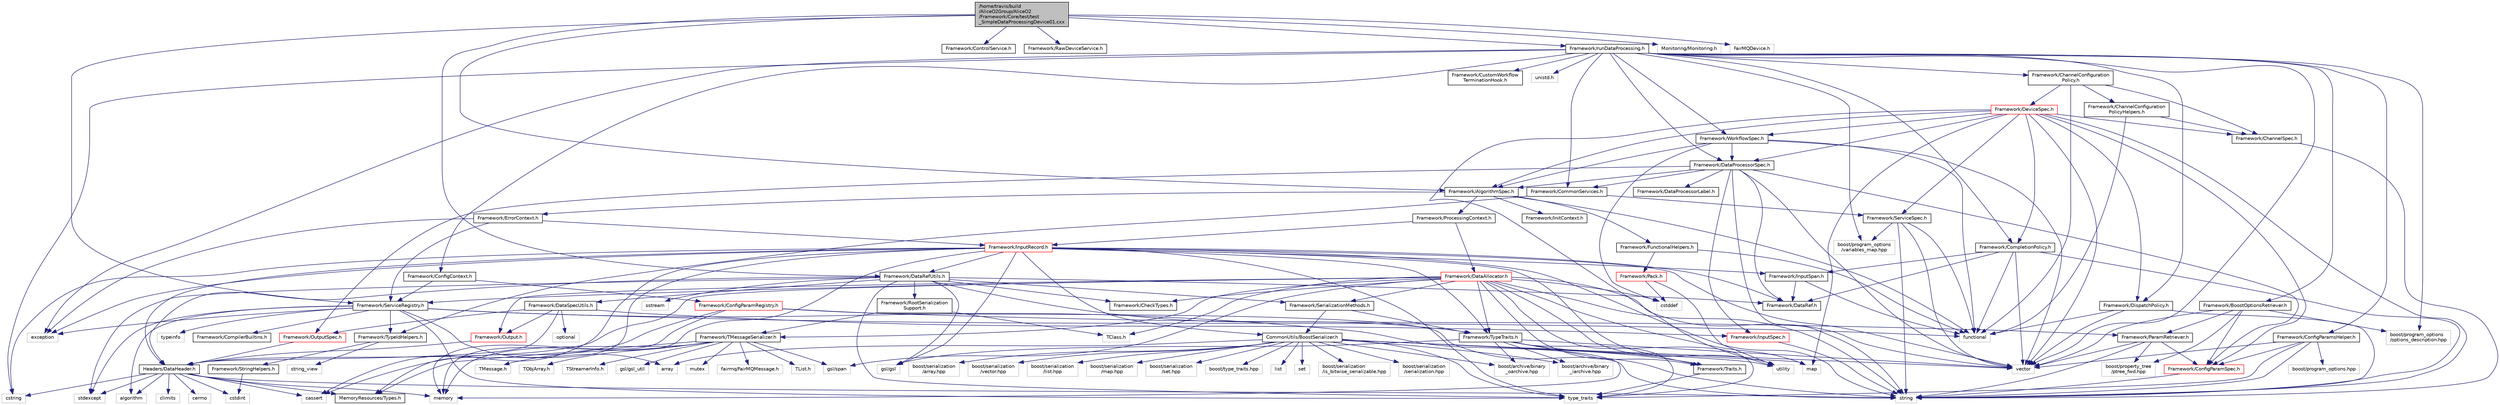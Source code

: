 digraph "/home/travis/build/AliceO2Group/AliceO2/Framework/Core/test/test_SimpleDataProcessingDevice01.cxx"
{
 // INTERACTIVE_SVG=YES
  bgcolor="transparent";
  edge [fontname="Helvetica",fontsize="10",labelfontname="Helvetica",labelfontsize="10"];
  node [fontname="Helvetica",fontsize="10",shape=record];
  Node0 [label="/home/travis/build\l/AliceO2Group/AliceO2\l/Framework/Core/test/test\l_SimpleDataProcessingDevice01.cxx",height=0.2,width=0.4,color="black", fillcolor="grey75", style="filled", fontcolor="black"];
  Node0 -> Node1 [color="midnightblue",fontsize="10",style="solid",fontname="Helvetica"];
  Node1 [label="Framework/DataRefUtils.h",height=0.2,width=0.4,color="black",URL="$d5/db8/DataRefUtils_8h.html"];
  Node1 -> Node2 [color="midnightblue",fontsize="10",style="solid",fontname="Helvetica"];
  Node2 [label="Framework/DataRef.h",height=0.2,width=0.4,color="black",URL="$d5/dfb/DataRef_8h.html"];
  Node1 -> Node3 [color="midnightblue",fontsize="10",style="solid",fontname="Helvetica"];
  Node3 [label="Framework/RootSerialization\lSupport.h",height=0.2,width=0.4,color="black",URL="$db/dff/RootSerializationSupport_8h.html"];
  Node3 -> Node4 [color="midnightblue",fontsize="10",style="solid",fontname="Helvetica"];
  Node4 [label="Framework/TMessageSerializer.h",height=0.2,width=0.4,color="black",URL="$d8/d3c/TMessageSerializer_8h.html"];
  Node4 -> Node5 [color="midnightblue",fontsize="10",style="solid",fontname="Helvetica"];
  Node5 [label="fairmq/FairMQMessage.h",height=0.2,width=0.4,color="grey75"];
  Node4 -> Node6 [color="midnightblue",fontsize="10",style="solid",fontname="Helvetica"];
  Node6 [label="TList.h",height=0.2,width=0.4,color="grey75"];
  Node4 -> Node7 [color="midnightblue",fontsize="10",style="solid",fontname="Helvetica"];
  Node7 [label="TMessage.h",height=0.2,width=0.4,color="grey75"];
  Node4 -> Node8 [color="midnightblue",fontsize="10",style="solid",fontname="Helvetica"];
  Node8 [label="TObjArray.h",height=0.2,width=0.4,color="grey75"];
  Node4 -> Node9 [color="midnightblue",fontsize="10",style="solid",fontname="Helvetica"];
  Node9 [label="TStreamerInfo.h",height=0.2,width=0.4,color="grey75"];
  Node4 -> Node10 [color="midnightblue",fontsize="10",style="solid",fontname="Helvetica"];
  Node10 [label="gsl/gsl_util",height=0.2,width=0.4,color="grey75"];
  Node4 -> Node11 [color="midnightblue",fontsize="10",style="solid",fontname="Helvetica"];
  Node11 [label="gsl/span",height=0.2,width=0.4,color="grey75"];
  Node4 -> Node12 [color="midnightblue",fontsize="10",style="solid",fontname="Helvetica"];
  Node12 [label="memory",height=0.2,width=0.4,color="grey75"];
  Node4 -> Node13 [color="midnightblue",fontsize="10",style="solid",fontname="Helvetica"];
  Node13 [label="mutex",height=0.2,width=0.4,color="grey75"];
  Node4 -> Node14 [color="midnightblue",fontsize="10",style="solid",fontname="Helvetica"];
  Node14 [label="MemoryResources/Types.h",height=0.2,width=0.4,color="black",URL="$d7/df8/Types_8h.html"];
  Node3 -> Node15 [color="midnightblue",fontsize="10",style="solid",fontname="Helvetica"];
  Node15 [label="TClass.h",height=0.2,width=0.4,color="grey75"];
  Node1 -> Node16 [color="midnightblue",fontsize="10",style="solid",fontname="Helvetica"];
  Node16 [label="Framework/SerializationMethods.h",height=0.2,width=0.4,color="black",URL="$d1/d53/SerializationMethods_8h.html",tooltip="Type wrappers for enfording a specific serialization method. "];
  Node16 -> Node17 [color="midnightblue",fontsize="10",style="solid",fontname="Helvetica"];
  Node17 [label="Framework/TypeTraits.h",height=0.2,width=0.4,color="black",URL="$d0/d95/TypeTraits_8h.html"];
  Node17 -> Node18 [color="midnightblue",fontsize="10",style="solid",fontname="Helvetica"];
  Node18 [label="type_traits",height=0.2,width=0.4,color="grey75"];
  Node17 -> Node19 [color="midnightblue",fontsize="10",style="solid",fontname="Helvetica"];
  Node19 [label="vector",height=0.2,width=0.4,color="grey75"];
  Node17 -> Node12 [color="midnightblue",fontsize="10",style="solid",fontname="Helvetica"];
  Node17 -> Node20 [color="midnightblue",fontsize="10",style="solid",fontname="Helvetica"];
  Node20 [label="Framework/Traits.h",height=0.2,width=0.4,color="black",URL="$db/d31/Traits_8h.html"];
  Node20 -> Node18 [color="midnightblue",fontsize="10",style="solid",fontname="Helvetica"];
  Node17 -> Node21 [color="midnightblue",fontsize="10",style="solid",fontname="Helvetica"];
  Node21 [label="boost/archive/binary\l_iarchive.hpp",height=0.2,width=0.4,color="grey75"];
  Node17 -> Node22 [color="midnightblue",fontsize="10",style="solid",fontname="Helvetica"];
  Node22 [label="boost/archive/binary\l_oarchive.hpp",height=0.2,width=0.4,color="grey75"];
  Node17 -> Node23 [color="midnightblue",fontsize="10",style="solid",fontname="Helvetica"];
  Node23 [label="gsl/gsl",height=0.2,width=0.4,color="grey75"];
  Node16 -> Node24 [color="midnightblue",fontsize="10",style="solid",fontname="Helvetica"];
  Node24 [label="CommonUtils/BoostSerializer.h",height=0.2,width=0.4,color="black",URL="$d7/d91/BoostSerializer_8h.html",tooltip="Templatised boost serializer/deserializer for containers and base types. "];
  Node24 -> Node25 [color="midnightblue",fontsize="10",style="solid",fontname="Helvetica"];
  Node25 [label="utility",height=0.2,width=0.4,color="grey75"];
  Node24 -> Node18 [color="midnightblue",fontsize="10",style="solid",fontname="Helvetica"];
  Node24 -> Node26 [color="midnightblue",fontsize="10",style="solid",fontname="Helvetica"];
  Node26 [label="array",height=0.2,width=0.4,color="grey75"];
  Node24 -> Node19 [color="midnightblue",fontsize="10",style="solid",fontname="Helvetica"];
  Node24 -> Node27 [color="midnightblue",fontsize="10",style="solid",fontname="Helvetica"];
  Node27 [label="list",height=0.2,width=0.4,color="grey75"];
  Node24 -> Node28 [color="midnightblue",fontsize="10",style="solid",fontname="Helvetica"];
  Node28 [label="map",height=0.2,width=0.4,color="grey75"];
  Node24 -> Node29 [color="midnightblue",fontsize="10",style="solid",fontname="Helvetica"];
  Node29 [label="set",height=0.2,width=0.4,color="grey75"];
  Node24 -> Node21 [color="midnightblue",fontsize="10",style="solid",fontname="Helvetica"];
  Node24 -> Node22 [color="midnightblue",fontsize="10",style="solid",fontname="Helvetica"];
  Node24 -> Node30 [color="midnightblue",fontsize="10",style="solid",fontname="Helvetica"];
  Node30 [label="boost/serialization\l/is_bitwise_serializable.hpp",height=0.2,width=0.4,color="grey75"];
  Node24 -> Node31 [color="midnightblue",fontsize="10",style="solid",fontname="Helvetica"];
  Node31 [label="boost/serialization\l/serialization.hpp",height=0.2,width=0.4,color="grey75"];
  Node24 -> Node32 [color="midnightblue",fontsize="10",style="solid",fontname="Helvetica"];
  Node32 [label="boost/serialization\l/array.hpp",height=0.2,width=0.4,color="grey75"];
  Node24 -> Node33 [color="midnightblue",fontsize="10",style="solid",fontname="Helvetica"];
  Node33 [label="boost/serialization\l/vector.hpp",height=0.2,width=0.4,color="grey75"];
  Node24 -> Node34 [color="midnightblue",fontsize="10",style="solid",fontname="Helvetica"];
  Node34 [label="boost/serialization\l/list.hpp",height=0.2,width=0.4,color="grey75"];
  Node24 -> Node35 [color="midnightblue",fontsize="10",style="solid",fontname="Helvetica"];
  Node35 [label="boost/serialization\l/map.hpp",height=0.2,width=0.4,color="grey75"];
  Node24 -> Node36 [color="midnightblue",fontsize="10",style="solid",fontname="Helvetica"];
  Node36 [label="boost/serialization\l/set.hpp",height=0.2,width=0.4,color="grey75"];
  Node24 -> Node37 [color="midnightblue",fontsize="10",style="solid",fontname="Helvetica"];
  Node37 [label="boost/type_traits.hpp",height=0.2,width=0.4,color="grey75"];
  Node1 -> Node38 [color="midnightblue",fontsize="10",style="solid",fontname="Helvetica"];
  Node38 [label="Framework/DataSpecUtils.h",height=0.2,width=0.4,color="black",URL="$d6/d68/DataSpecUtils_8h.html"];
  Node38 -> Node39 [color="midnightblue",fontsize="10",style="solid",fontname="Helvetica"];
  Node39 [label="Framework/OutputSpec.h",height=0.2,width=0.4,color="red",URL="$db/d2d/OutputSpec_8h.html"];
  Node39 -> Node40 [color="midnightblue",fontsize="10",style="solid",fontname="Helvetica"];
  Node40 [label="Headers/DataHeader.h",height=0.2,width=0.4,color="black",URL="$dc/dcd/DataHeader_8h.html"];
  Node40 -> Node41 [color="midnightblue",fontsize="10",style="solid",fontname="Helvetica"];
  Node41 [label="cstdint",height=0.2,width=0.4,color="grey75"];
  Node40 -> Node12 [color="midnightblue",fontsize="10",style="solid",fontname="Helvetica"];
  Node40 -> Node42 [color="midnightblue",fontsize="10",style="solid",fontname="Helvetica"];
  Node42 [label="cassert",height=0.2,width=0.4,color="grey75"];
  Node40 -> Node43 [color="midnightblue",fontsize="10",style="solid",fontname="Helvetica"];
  Node43 [label="cstring",height=0.2,width=0.4,color="grey75"];
  Node40 -> Node44 [color="midnightblue",fontsize="10",style="solid",fontname="Helvetica"];
  Node44 [label="algorithm",height=0.2,width=0.4,color="grey75"];
  Node40 -> Node45 [color="midnightblue",fontsize="10",style="solid",fontname="Helvetica"];
  Node45 [label="stdexcept",height=0.2,width=0.4,color="grey75"];
  Node40 -> Node46 [color="midnightblue",fontsize="10",style="solid",fontname="Helvetica"];
  Node46 [label="string",height=0.2,width=0.4,color="grey75"];
  Node40 -> Node47 [color="midnightblue",fontsize="10",style="solid",fontname="Helvetica"];
  Node47 [label="climits",height=0.2,width=0.4,color="grey75"];
  Node40 -> Node14 [color="midnightblue",fontsize="10",style="solid",fontname="Helvetica"];
  Node40 -> Node48 [color="midnightblue",fontsize="10",style="solid",fontname="Helvetica"];
  Node48 [label="cerrno",height=0.2,width=0.4,color="grey75"];
  Node38 -> Node52 [color="midnightblue",fontsize="10",style="solid",fontname="Helvetica"];
  Node52 [label="Framework/InputSpec.h",height=0.2,width=0.4,color="red",URL="$d5/d3f/InputSpec_8h.html"];
  Node52 -> Node46 [color="midnightblue",fontsize="10",style="solid",fontname="Helvetica"];
  Node38 -> Node40 [color="midnightblue",fontsize="10",style="solid",fontname="Helvetica"];
  Node38 -> Node71 [color="midnightblue",fontsize="10",style="solid",fontname="Helvetica"];
  Node71 [label="Framework/Output.h",height=0.2,width=0.4,color="red",URL="$d3/ddf/Output_8h.html"];
  Node71 -> Node40 [color="midnightblue",fontsize="10",style="solid",fontname="Helvetica"];
  Node38 -> Node72 [color="midnightblue",fontsize="10",style="solid",fontname="Helvetica"];
  Node72 [label="optional",height=0.2,width=0.4,color="grey75"];
  Node1 -> Node17 [color="midnightblue",fontsize="10",style="solid",fontname="Helvetica"];
  Node1 -> Node40 [color="midnightblue",fontsize="10",style="solid",fontname="Helvetica"];
  Node1 -> Node73 [color="midnightblue",fontsize="10",style="solid",fontname="Helvetica"];
  Node73 [label="Framework/CheckTypes.h",height=0.2,width=0.4,color="black",URL="$d1/d00/CheckTypes_8h.html"];
  Node1 -> Node23 [color="midnightblue",fontsize="10",style="solid",fontname="Helvetica"];
  Node1 -> Node45 [color="midnightblue",fontsize="10",style="solid",fontname="Helvetica"];
  Node1 -> Node74 [color="midnightblue",fontsize="10",style="solid",fontname="Helvetica"];
  Node74 [label="sstream",height=0.2,width=0.4,color="grey75"];
  Node1 -> Node18 [color="midnightblue",fontsize="10",style="solid",fontname="Helvetica"];
  Node0 -> Node75 [color="midnightblue",fontsize="10",style="solid",fontname="Helvetica"];
  Node75 [label="Framework/AlgorithmSpec.h",height=0.2,width=0.4,color="black",URL="$d0/d14/AlgorithmSpec_8h.html"];
  Node75 -> Node76 [color="midnightblue",fontsize="10",style="solid",fontname="Helvetica"];
  Node76 [label="Framework/ProcessingContext.h",height=0.2,width=0.4,color="black",URL="$de/d6a/ProcessingContext_8h.html"];
  Node76 -> Node77 [color="midnightblue",fontsize="10",style="solid",fontname="Helvetica"];
  Node77 [label="Framework/InputRecord.h",height=0.2,width=0.4,color="red",URL="$d6/d5c/InputRecord_8h.html"];
  Node77 -> Node2 [color="midnightblue",fontsize="10",style="solid",fontname="Helvetica"];
  Node77 -> Node1 [color="midnightblue",fontsize="10",style="solid",fontname="Helvetica"];
  Node77 -> Node17 [color="midnightblue",fontsize="10",style="solid",fontname="Helvetica"];
  Node77 -> Node83 [color="midnightblue",fontsize="10",style="solid",fontname="Helvetica"];
  Node83 [label="Framework/InputSpan.h",height=0.2,width=0.4,color="black",URL="$da/d0f/InputSpan_8h.html"];
  Node83 -> Node2 [color="midnightblue",fontsize="10",style="solid",fontname="Helvetica"];
  Node83 -> Node81 [color="midnightblue",fontsize="10",style="solid",fontname="Helvetica"];
  Node81 [label="functional",height=0.2,width=0.4,color="grey75"];
  Node77 -> Node20 [color="midnightblue",fontsize="10",style="solid",fontname="Helvetica"];
  Node77 -> Node14 [color="midnightblue",fontsize="10",style="solid",fontname="Helvetica"];
  Node77 -> Node40 [color="midnightblue",fontsize="10",style="solid",fontname="Helvetica"];
  Node77 -> Node24 [color="midnightblue",fontsize="10",style="solid",fontname="Helvetica"];
  Node77 -> Node23 [color="midnightblue",fontsize="10",style="solid",fontname="Helvetica"];
  Node77 -> Node46 [color="midnightblue",fontsize="10",style="solid",fontname="Helvetica"];
  Node77 -> Node19 [color="midnightblue",fontsize="10",style="solid",fontname="Helvetica"];
  Node77 -> Node43 [color="midnightblue",fontsize="10",style="solid",fontname="Helvetica"];
  Node77 -> Node42 [color="midnightblue",fontsize="10",style="solid",fontname="Helvetica"];
  Node77 -> Node86 [color="midnightblue",fontsize="10",style="solid",fontname="Helvetica"];
  Node86 [label="exception",height=0.2,width=0.4,color="grey75"];
  Node77 -> Node12 [color="midnightblue",fontsize="10",style="solid",fontname="Helvetica"];
  Node77 -> Node18 [color="midnightblue",fontsize="10",style="solid",fontname="Helvetica"];
  Node76 -> Node87 [color="midnightblue",fontsize="10",style="solid",fontname="Helvetica"];
  Node87 [label="Framework/DataAllocator.h",height=0.2,width=0.4,color="red",URL="$d1/d28/DataAllocator_8h.html"];
  Node87 -> Node71 [color="midnightblue",fontsize="10",style="solid",fontname="Helvetica"];
  Node87 -> Node4 [color="midnightblue",fontsize="10",style="solid",fontname="Helvetica"];
  Node87 -> Node17 [color="midnightblue",fontsize="10",style="solid",fontname="Helvetica"];
  Node87 -> Node20 [color="midnightblue",fontsize="10",style="solid",fontname="Helvetica"];
  Node87 -> Node16 [color="midnightblue",fontsize="10",style="solid",fontname="Helvetica"];
  Node87 -> Node73 [color="midnightblue",fontsize="10",style="solid",fontname="Helvetica"];
  Node87 -> Node100 [color="midnightblue",fontsize="10",style="solid",fontname="Helvetica"];
  Node100 [label="Framework/ServiceRegistry.h",height=0.2,width=0.4,color="black",URL="$d8/d17/ServiceRegistry_8h.html"];
  Node100 -> Node101 [color="midnightblue",fontsize="10",style="solid",fontname="Helvetica"];
  Node101 [label="Framework/CompilerBuiltins.h",height=0.2,width=0.4,color="black",URL="$d9/de8/CompilerBuiltins_8h.html"];
  Node100 -> Node102 [color="midnightblue",fontsize="10",style="solid",fontname="Helvetica"];
  Node102 [label="Framework/TypeIdHelpers.h",height=0.2,width=0.4,color="black",URL="$d2/d9a/TypeIdHelpers_8h.html"];
  Node102 -> Node103 [color="midnightblue",fontsize="10",style="solid",fontname="Helvetica"];
  Node103 [label="string_view",height=0.2,width=0.4,color="grey75"];
  Node102 -> Node104 [color="midnightblue",fontsize="10",style="solid",fontname="Helvetica"];
  Node104 [label="Framework/StringHelpers.h",height=0.2,width=0.4,color="black",URL="$db/dff/StringHelpers_8h.html"];
  Node104 -> Node41 [color="midnightblue",fontsize="10",style="solid",fontname="Helvetica"];
  Node100 -> Node44 [color="midnightblue",fontsize="10",style="solid",fontname="Helvetica"];
  Node100 -> Node26 [color="midnightblue",fontsize="10",style="solid",fontname="Helvetica"];
  Node100 -> Node86 [color="midnightblue",fontsize="10",style="solid",fontname="Helvetica"];
  Node100 -> Node81 [color="midnightblue",fontsize="10",style="solid",fontname="Helvetica"];
  Node100 -> Node46 [color="midnightblue",fontsize="10",style="solid",fontname="Helvetica"];
  Node100 -> Node18 [color="midnightblue",fontsize="10",style="solid",fontname="Helvetica"];
  Node100 -> Node105 [color="midnightblue",fontsize="10",style="solid",fontname="Helvetica"];
  Node105 [label="typeinfo",height=0.2,width=0.4,color="grey75"];
  Node100 -> Node45 [color="midnightblue",fontsize="10",style="solid",fontname="Helvetica"];
  Node87 -> Node40 [color="midnightblue",fontsize="10",style="solid",fontname="Helvetica"];
  Node87 -> Node15 [color="midnightblue",fontsize="10",style="solid",fontname="Helvetica"];
  Node87 -> Node11 [color="midnightblue",fontsize="10",style="solid",fontname="Helvetica"];
  Node87 -> Node19 [color="midnightblue",fontsize="10",style="solid",fontname="Helvetica"];
  Node87 -> Node28 [color="midnightblue",fontsize="10",style="solid",fontname="Helvetica"];
  Node87 -> Node46 [color="midnightblue",fontsize="10",style="solid",fontname="Helvetica"];
  Node87 -> Node25 [color="midnightblue",fontsize="10",style="solid",fontname="Helvetica"];
  Node87 -> Node18 [color="midnightblue",fontsize="10",style="solid",fontname="Helvetica"];
  Node87 -> Node82 [color="midnightblue",fontsize="10",style="solid",fontname="Helvetica"];
  Node82 [label="cstddef",height=0.2,width=0.4,color="grey75"];
  Node75 -> Node106 [color="midnightblue",fontsize="10",style="solid",fontname="Helvetica"];
  Node106 [label="Framework/ErrorContext.h",height=0.2,width=0.4,color="black",URL="$d7/dad/ErrorContext_8h.html"];
  Node106 -> Node77 [color="midnightblue",fontsize="10",style="solid",fontname="Helvetica"];
  Node106 -> Node100 [color="midnightblue",fontsize="10",style="solid",fontname="Helvetica"];
  Node106 -> Node86 [color="midnightblue",fontsize="10",style="solid",fontname="Helvetica"];
  Node75 -> Node107 [color="midnightblue",fontsize="10",style="solid",fontname="Helvetica"];
  Node107 [label="Framework/InitContext.h",height=0.2,width=0.4,color="black",URL="$d4/d2b/InitContext_8h.html"];
  Node75 -> Node108 [color="midnightblue",fontsize="10",style="solid",fontname="Helvetica"];
  Node108 [label="Framework/FunctionalHelpers.h",height=0.2,width=0.4,color="black",URL="$de/d9b/FunctionalHelpers_8h.html"];
  Node108 -> Node109 [color="midnightblue",fontsize="10",style="solid",fontname="Helvetica"];
  Node109 [label="Framework/Pack.h",height=0.2,width=0.4,color="red",URL="$dd/dce/Pack_8h.html"];
  Node109 -> Node82 [color="midnightblue",fontsize="10",style="solid",fontname="Helvetica"];
  Node109 -> Node25 [color="midnightblue",fontsize="10",style="solid",fontname="Helvetica"];
  Node108 -> Node81 [color="midnightblue",fontsize="10",style="solid",fontname="Helvetica"];
  Node75 -> Node81 [color="midnightblue",fontsize="10",style="solid",fontname="Helvetica"];
  Node0 -> Node110 [color="midnightblue",fontsize="10",style="solid",fontname="Helvetica"];
  Node110 [label="Framework/ControlService.h",height=0.2,width=0.4,color="black",URL="$d2/d43/ControlService_8h.html"];
  Node0 -> Node100 [color="midnightblue",fontsize="10",style="solid",fontname="Helvetica"];
  Node0 -> Node111 [color="midnightblue",fontsize="10",style="solid",fontname="Helvetica"];
  Node111 [label="Framework/RawDeviceService.h",height=0.2,width=0.4,color="black",URL="$d9/d66/RawDeviceService_8h.html"];
  Node0 -> Node112 [color="midnightblue",fontsize="10",style="solid",fontname="Helvetica"];
  Node112 [label="Framework/runDataProcessing.h",height=0.2,width=0.4,color="black",URL="$db/dd0/runDataProcessing_8h.html"];
  Node112 -> Node113 [color="midnightblue",fontsize="10",style="solid",fontname="Helvetica"];
  Node113 [label="Framework/ChannelConfiguration\lPolicy.h",height=0.2,width=0.4,color="black",URL="$dd/d0f/ChannelConfigurationPolicy_8h.html"];
  Node113 -> Node114 [color="midnightblue",fontsize="10",style="solid",fontname="Helvetica"];
  Node114 [label="Framework/ChannelConfiguration\lPolicyHelpers.h",height=0.2,width=0.4,color="black",URL="$d6/d05/ChannelConfigurationPolicyHelpers_8h.html"];
  Node114 -> Node115 [color="midnightblue",fontsize="10",style="solid",fontname="Helvetica"];
  Node115 [label="Framework/ChannelSpec.h",height=0.2,width=0.4,color="black",URL="$d6/d72/ChannelSpec_8h.html"];
  Node115 -> Node46 [color="midnightblue",fontsize="10",style="solid",fontname="Helvetica"];
  Node114 -> Node81 [color="midnightblue",fontsize="10",style="solid",fontname="Helvetica"];
  Node113 -> Node115 [color="midnightblue",fontsize="10",style="solid",fontname="Helvetica"];
  Node113 -> Node116 [color="midnightblue",fontsize="10",style="solid",fontname="Helvetica"];
  Node116 [label="Framework/DeviceSpec.h",height=0.2,width=0.4,color="red",URL="$df/de8/DeviceSpec_8h.html"];
  Node116 -> Node117 [color="midnightblue",fontsize="10",style="solid",fontname="Helvetica"];
  Node117 [label="Framework/WorkflowSpec.h",height=0.2,width=0.4,color="black",URL="$df/da1/WorkflowSpec_8h.html"];
  Node117 -> Node118 [color="midnightblue",fontsize="10",style="solid",fontname="Helvetica"];
  Node118 [label="Framework/DataProcessorSpec.h",height=0.2,width=0.4,color="black",URL="$d0/df4/DataProcessorSpec_8h.html"];
  Node118 -> Node75 [color="midnightblue",fontsize="10",style="solid",fontname="Helvetica"];
  Node118 -> Node119 [color="midnightblue",fontsize="10",style="solid",fontname="Helvetica"];
  Node119 [label="Framework/ConfigParamSpec.h",height=0.2,width=0.4,color="red",URL="$d0/d1c/ConfigParamSpec_8h.html"];
  Node119 -> Node46 [color="midnightblue",fontsize="10",style="solid",fontname="Helvetica"];
  Node118 -> Node123 [color="midnightblue",fontsize="10",style="solid",fontname="Helvetica"];
  Node123 [label="Framework/DataProcessorLabel.h",height=0.2,width=0.4,color="black",URL="$d1/df2/DataProcessorLabel_8h.html"];
  Node118 -> Node2 [color="midnightblue",fontsize="10",style="solid",fontname="Helvetica"];
  Node118 -> Node52 [color="midnightblue",fontsize="10",style="solid",fontname="Helvetica"];
  Node118 -> Node39 [color="midnightblue",fontsize="10",style="solid",fontname="Helvetica"];
  Node118 -> Node124 [color="midnightblue",fontsize="10",style="solid",fontname="Helvetica"];
  Node124 [label="Framework/CommonServices.h",height=0.2,width=0.4,color="black",URL="$d8/d02/CommonServices_8h.html"];
  Node124 -> Node125 [color="midnightblue",fontsize="10",style="solid",fontname="Helvetica"];
  Node125 [label="Framework/ServiceSpec.h",height=0.2,width=0.4,color="black",URL="$d4/d61/ServiceSpec_8h.html"];
  Node125 -> Node81 [color="midnightblue",fontsize="10",style="solid",fontname="Helvetica"];
  Node125 -> Node46 [color="midnightblue",fontsize="10",style="solid",fontname="Helvetica"];
  Node125 -> Node19 [color="midnightblue",fontsize="10",style="solid",fontname="Helvetica"];
  Node125 -> Node126 [color="midnightblue",fontsize="10",style="solid",fontname="Helvetica"];
  Node126 [label="boost/program_options\l/variables_map.hpp",height=0.2,width=0.4,color="grey75"];
  Node124 -> Node102 [color="midnightblue",fontsize="10",style="solid",fontname="Helvetica"];
  Node118 -> Node46 [color="midnightblue",fontsize="10",style="solid",fontname="Helvetica"];
  Node118 -> Node19 [color="midnightblue",fontsize="10",style="solid",fontname="Helvetica"];
  Node117 -> Node75 [color="midnightblue",fontsize="10",style="solid",fontname="Helvetica"];
  Node117 -> Node19 [color="midnightblue",fontsize="10",style="solid",fontname="Helvetica"];
  Node117 -> Node81 [color="midnightblue",fontsize="10",style="solid",fontname="Helvetica"];
  Node117 -> Node82 [color="midnightblue",fontsize="10",style="solid",fontname="Helvetica"];
  Node116 -> Node118 [color="midnightblue",fontsize="10",style="solid",fontname="Helvetica"];
  Node116 -> Node115 [color="midnightblue",fontsize="10",style="solid",fontname="Helvetica"];
  Node116 -> Node75 [color="midnightblue",fontsize="10",style="solid",fontname="Helvetica"];
  Node116 -> Node119 [color="midnightblue",fontsize="10",style="solid",fontname="Helvetica"];
  Node116 -> Node132 [color="midnightblue",fontsize="10",style="solid",fontname="Helvetica"];
  Node132 [label="Framework/CompletionPolicy.h",height=0.2,width=0.4,color="black",URL="$df/dd6/CompletionPolicy_8h.html"];
  Node132 -> Node2 [color="midnightblue",fontsize="10",style="solid",fontname="Helvetica"];
  Node132 -> Node83 [color="midnightblue",fontsize="10",style="solid",fontname="Helvetica"];
  Node132 -> Node81 [color="midnightblue",fontsize="10",style="solid",fontname="Helvetica"];
  Node132 -> Node46 [color="midnightblue",fontsize="10",style="solid",fontname="Helvetica"];
  Node132 -> Node19 [color="midnightblue",fontsize="10",style="solid",fontname="Helvetica"];
  Node116 -> Node90 [color="midnightblue",fontsize="10",style="solid",fontname="Helvetica"];
  Node90 [label="Framework/DispatchPolicy.h",height=0.2,width=0.4,color="black",URL="$da/de6/DispatchPolicy_8h.html"];
  Node90 -> Node81 [color="midnightblue",fontsize="10",style="solid",fontname="Helvetica"];
  Node90 -> Node46 [color="midnightblue",fontsize="10",style="solid",fontname="Helvetica"];
  Node90 -> Node19 [color="midnightblue",fontsize="10",style="solid",fontname="Helvetica"];
  Node116 -> Node125 [color="midnightblue",fontsize="10",style="solid",fontname="Helvetica"];
  Node116 -> Node19 [color="midnightblue",fontsize="10",style="solid",fontname="Helvetica"];
  Node116 -> Node46 [color="midnightblue",fontsize="10",style="solid",fontname="Helvetica"];
  Node116 -> Node28 [color="midnightblue",fontsize="10",style="solid",fontname="Helvetica"];
  Node116 -> Node25 [color="midnightblue",fontsize="10",style="solid",fontname="Helvetica"];
  Node113 -> Node81 [color="midnightblue",fontsize="10",style="solid",fontname="Helvetica"];
  Node112 -> Node132 [color="midnightblue",fontsize="10",style="solid",fontname="Helvetica"];
  Node112 -> Node90 [color="midnightblue",fontsize="10",style="solid",fontname="Helvetica"];
  Node112 -> Node133 [color="midnightblue",fontsize="10",style="solid",fontname="Helvetica"];
  Node133 [label="Framework/ConfigParamsHelper.h",height=0.2,width=0.4,color="black",URL="$dd/d2b/ConfigParamsHelper_8h.html"];
  Node133 -> Node119 [color="midnightblue",fontsize="10",style="solid",fontname="Helvetica"];
  Node133 -> Node134 [color="midnightblue",fontsize="10",style="solid",fontname="Helvetica"];
  Node134 [label="boost/program_options.hpp",height=0.2,width=0.4,color="grey75"];
  Node133 -> Node46 [color="midnightblue",fontsize="10",style="solid",fontname="Helvetica"];
  Node133 -> Node19 [color="midnightblue",fontsize="10",style="solid",fontname="Helvetica"];
  Node133 -> Node18 [color="midnightblue",fontsize="10",style="solid",fontname="Helvetica"];
  Node112 -> Node118 [color="midnightblue",fontsize="10",style="solid",fontname="Helvetica"];
  Node112 -> Node117 [color="midnightblue",fontsize="10",style="solid",fontname="Helvetica"];
  Node112 -> Node135 [color="midnightblue",fontsize="10",style="solid",fontname="Helvetica"];
  Node135 [label="Framework/ConfigContext.h",height=0.2,width=0.4,color="black",URL="$d7/d2e/ConfigContext_8h.html"];
  Node135 -> Node136 [color="midnightblue",fontsize="10",style="solid",fontname="Helvetica"];
  Node136 [label="Framework/ConfigParamRegistry.h",height=0.2,width=0.4,color="red",URL="$de/dc6/ConfigParamRegistry_8h.html"];
  Node136 -> Node137 [color="midnightblue",fontsize="10",style="solid",fontname="Helvetica"];
  Node137 [label="Framework/ParamRetriever.h",height=0.2,width=0.4,color="black",URL="$df/d72/ParamRetriever_8h.html"];
  Node137 -> Node119 [color="midnightblue",fontsize="10",style="solid",fontname="Helvetica"];
  Node137 -> Node138 [color="midnightblue",fontsize="10",style="solid",fontname="Helvetica"];
  Node138 [label="boost/property_tree\l/ptree_fwd.hpp",height=0.2,width=0.4,color="grey75"];
  Node137 -> Node46 [color="midnightblue",fontsize="10",style="solid",fontname="Helvetica"];
  Node137 -> Node19 [color="midnightblue",fontsize="10",style="solid",fontname="Helvetica"];
  Node136 -> Node12 [color="midnightblue",fontsize="10",style="solid",fontname="Helvetica"];
  Node136 -> Node46 [color="midnightblue",fontsize="10",style="solid",fontname="Helvetica"];
  Node136 -> Node42 [color="midnightblue",fontsize="10",style="solid",fontname="Helvetica"];
  Node135 -> Node100 [color="midnightblue",fontsize="10",style="solid",fontname="Helvetica"];
  Node112 -> Node141 [color="midnightblue",fontsize="10",style="solid",fontname="Helvetica"];
  Node141 [label="Framework/BoostOptionsRetriever.h",height=0.2,width=0.4,color="black",URL="$d3/d7e/BoostOptionsRetriever_8h.html"];
  Node141 -> Node119 [color="midnightblue",fontsize="10",style="solid",fontname="Helvetica"];
  Node141 -> Node137 [color="midnightblue",fontsize="10",style="solid",fontname="Helvetica"];
  Node141 -> Node138 [color="midnightblue",fontsize="10",style="solid",fontname="Helvetica"];
  Node141 -> Node142 [color="midnightblue",fontsize="10",style="solid",fontname="Helvetica"];
  Node142 [label="boost/program_options\l/options_description.hpp",height=0.2,width=0.4,color="grey75"];
  Node141 -> Node19 [color="midnightblue",fontsize="10",style="solid",fontname="Helvetica"];
  Node112 -> Node143 [color="midnightblue",fontsize="10",style="solid",fontname="Helvetica"];
  Node143 [label="Framework/CustomWorkflow\lTerminationHook.h",height=0.2,width=0.4,color="black",URL="$da/def/CustomWorkflowTerminationHook_8h.html"];
  Node112 -> Node124 [color="midnightblue",fontsize="10",style="solid",fontname="Helvetica"];
  Node112 -> Node142 [color="midnightblue",fontsize="10",style="solid",fontname="Helvetica"];
  Node112 -> Node126 [color="midnightblue",fontsize="10",style="solid",fontname="Helvetica"];
  Node112 -> Node144 [color="midnightblue",fontsize="10",style="solid",fontname="Helvetica"];
  Node144 [label="unistd.h",height=0.2,width=0.4,color="grey75"];
  Node112 -> Node19 [color="midnightblue",fontsize="10",style="solid",fontname="Helvetica"];
  Node112 -> Node43 [color="midnightblue",fontsize="10",style="solid",fontname="Helvetica"];
  Node112 -> Node86 [color="midnightblue",fontsize="10",style="solid",fontname="Helvetica"];
  Node0 -> Node145 [color="midnightblue",fontsize="10",style="solid",fontname="Helvetica"];
  Node145 [label="Monitoring/Monitoring.h",height=0.2,width=0.4,color="grey75"];
  Node0 -> Node146 [color="midnightblue",fontsize="10",style="solid",fontname="Helvetica"];
  Node146 [label="FairMQDevice.h",height=0.2,width=0.4,color="grey75"];
}
